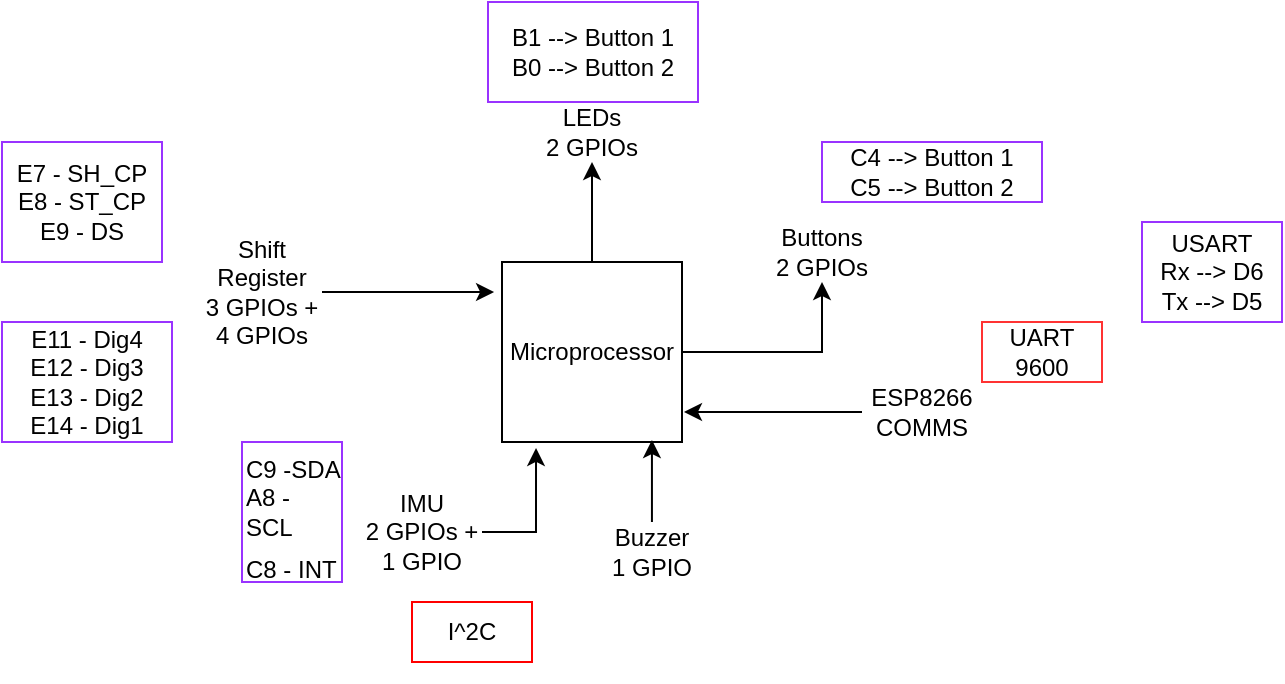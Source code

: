 <mxfile version="21.2.1">
  <diagram name="Page-1" id="WZ15sJ0BULf-M4hAFvwD">
    <mxGraphModel dx="1290" dy="566" grid="1" gridSize="10" guides="1" tooltips="1" connect="1" arrows="1" fold="1" page="1" pageScale="1" pageWidth="850" pageHeight="1100" math="0" shadow="0">
      <root>
        <mxCell id="0" />
        <mxCell id="1" parent="0" />
        <mxCell id="UoB_V_0DjsXN9Qiyl-jk-9" style="edgeStyle=orthogonalEdgeStyle;rounded=0;orthogonalLoop=1;jettySize=auto;html=1;entryX=0.5;entryY=1;entryDx=0;entryDy=0;" edge="1" parent="1" source="UoB_V_0DjsXN9Qiyl-jk-1" target="UoB_V_0DjsXN9Qiyl-jk-2">
          <mxGeometry relative="1" as="geometry" />
        </mxCell>
        <mxCell id="UoB_V_0DjsXN9Qiyl-jk-10" style="edgeStyle=orthogonalEdgeStyle;rounded=0;orthogonalLoop=1;jettySize=auto;html=1;entryX=0.5;entryY=1;entryDx=0;entryDy=0;" edge="1" parent="1" source="UoB_V_0DjsXN9Qiyl-jk-1" target="UoB_V_0DjsXN9Qiyl-jk-5">
          <mxGeometry relative="1" as="geometry" />
        </mxCell>
        <mxCell id="UoB_V_0DjsXN9Qiyl-jk-1" value="Microprocessor" style="whiteSpace=wrap;html=1;aspect=fixed;" vertex="1" parent="1">
          <mxGeometry x="380" y="290" width="90" height="90" as="geometry" />
        </mxCell>
        <mxCell id="UoB_V_0DjsXN9Qiyl-jk-2" value="&lt;div&gt;LEDs&lt;/div&gt;&lt;div&gt;2 GPIOs&lt;br&gt;&lt;/div&gt;" style="text;html=1;strokeColor=none;fillColor=none;align=center;verticalAlign=middle;whiteSpace=wrap;rounded=0;" vertex="1" parent="1">
          <mxGeometry x="395" y="210" width="60" height="30" as="geometry" />
        </mxCell>
        <mxCell id="UoB_V_0DjsXN9Qiyl-jk-12" style="edgeStyle=orthogonalEdgeStyle;rounded=0;orthogonalLoop=1;jettySize=auto;html=1;entryX=1.011;entryY=0.833;entryDx=0;entryDy=0;entryPerimeter=0;" edge="1" parent="1" source="UoB_V_0DjsXN9Qiyl-jk-3" target="UoB_V_0DjsXN9Qiyl-jk-1">
          <mxGeometry relative="1" as="geometry" />
        </mxCell>
        <mxCell id="UoB_V_0DjsXN9Qiyl-jk-3" value="&lt;div&gt;ESP8266&lt;/div&gt;&lt;div&gt;COMMS&lt;br&gt;&lt;/div&gt;" style="text;html=1;strokeColor=none;fillColor=none;align=center;verticalAlign=middle;whiteSpace=wrap;rounded=0;" vertex="1" parent="1">
          <mxGeometry x="560" y="350" width="60" height="30" as="geometry" />
        </mxCell>
        <mxCell id="UoB_V_0DjsXN9Qiyl-jk-5" value="&lt;div&gt;Buttons&lt;br&gt;&lt;/div&gt;&lt;div&gt;2 GPIOs&lt;br&gt;&lt;/div&gt;" style="text;html=1;strokeColor=none;fillColor=none;align=center;verticalAlign=middle;whiteSpace=wrap;rounded=0;" vertex="1" parent="1">
          <mxGeometry x="510" y="270" width="60" height="30" as="geometry" />
        </mxCell>
        <mxCell id="UoB_V_0DjsXN9Qiyl-jk-17" style="edgeStyle=orthogonalEdgeStyle;rounded=0;orthogonalLoop=1;jettySize=auto;html=1;entryX=0.833;entryY=0.989;entryDx=0;entryDy=0;entryPerimeter=0;" edge="1" parent="1" source="UoB_V_0DjsXN9Qiyl-jk-6" target="UoB_V_0DjsXN9Qiyl-jk-1">
          <mxGeometry relative="1" as="geometry" />
        </mxCell>
        <mxCell id="UoB_V_0DjsXN9Qiyl-jk-6" value="&lt;div&gt;Buzzer&lt;/div&gt;&lt;div&gt;1 GPIO&lt;br&gt;&lt;/div&gt;" style="text;html=1;strokeColor=none;fillColor=none;align=center;verticalAlign=middle;whiteSpace=wrap;rounded=0;" vertex="1" parent="1">
          <mxGeometry x="425" y="420" width="60" height="30" as="geometry" />
        </mxCell>
        <mxCell id="UoB_V_0DjsXN9Qiyl-jk-18" style="edgeStyle=orthogonalEdgeStyle;rounded=0;orthogonalLoop=1;jettySize=auto;html=1;entryX=-0.044;entryY=0.167;entryDx=0;entryDy=0;entryPerimeter=0;" edge="1" parent="1" source="UoB_V_0DjsXN9Qiyl-jk-7" target="UoB_V_0DjsXN9Qiyl-jk-1">
          <mxGeometry relative="1" as="geometry" />
        </mxCell>
        <mxCell id="UoB_V_0DjsXN9Qiyl-jk-7" value="&lt;div&gt;Shift Register&lt;/div&gt;&lt;div&gt;3 GPIOs + 4 GPIOs&lt;br&gt;&lt;/div&gt;" style="text;html=1;strokeColor=none;fillColor=none;align=center;verticalAlign=middle;whiteSpace=wrap;rounded=0;" vertex="1" parent="1">
          <mxGeometry x="230" y="290" width="60" height="30" as="geometry" />
        </mxCell>
        <mxCell id="UoB_V_0DjsXN9Qiyl-jk-29" style="edgeStyle=orthogonalEdgeStyle;rounded=0;orthogonalLoop=1;jettySize=auto;html=1;entryX=0.189;entryY=1.033;entryDx=0;entryDy=0;entryPerimeter=0;" edge="1" parent="1" source="UoB_V_0DjsXN9Qiyl-jk-8" target="UoB_V_0DjsXN9Qiyl-jk-1">
          <mxGeometry relative="1" as="geometry" />
        </mxCell>
        <mxCell id="UoB_V_0DjsXN9Qiyl-jk-8" value="&lt;div&gt;IMU&lt;/div&gt;&lt;div&gt;2 GPIOs + 1 GPIO&lt;br&gt;&lt;/div&gt;" style="text;html=1;strokeColor=none;fillColor=none;align=center;verticalAlign=middle;whiteSpace=wrap;rounded=0;" vertex="1" parent="1">
          <mxGeometry x="310" y="410" width="60" height="30" as="geometry" />
        </mxCell>
        <mxCell id="UoB_V_0DjsXN9Qiyl-jk-13" value="I^2C" style="text;html=1;strokeColor=#FF0000;fillColor=none;align=center;verticalAlign=middle;whiteSpace=wrap;rounded=0;" vertex="1" parent="1">
          <mxGeometry x="335" y="460" width="60" height="30" as="geometry" />
        </mxCell>
        <mxCell id="UoB_V_0DjsXN9Qiyl-jk-15" value="UART 9600" style="text;html=1;strokeColor=#FF3333;fillColor=none;align=center;verticalAlign=middle;whiteSpace=wrap;rounded=0;" vertex="1" parent="1">
          <mxGeometry x="620" y="320" width="60" height="30" as="geometry" />
        </mxCell>
        <mxCell id="UoB_V_0DjsXN9Qiyl-jk-19" value="&lt;div&gt;USART&lt;/div&gt;&lt;div&gt;Rx --&amp;gt; D6&lt;br&gt;&lt;/div&gt;&lt;div&gt;Tx --&amp;gt; D5&lt;br&gt;&lt;/div&gt;" style="text;html=1;strokeColor=#9933FF;fillColor=none;align=center;verticalAlign=middle;whiteSpace=wrap;rounded=0;" vertex="1" parent="1">
          <mxGeometry x="700" y="270" width="70" height="50" as="geometry" />
        </mxCell>
        <mxCell id="UoB_V_0DjsXN9Qiyl-jk-20" value="&lt;div&gt;C4 --&amp;gt; Button 1&lt;br&gt;&lt;/div&gt;&lt;div&gt;C5 --&amp;gt; Button 2&lt;br&gt;&lt;/div&gt;" style="text;html=1;strokeColor=#9933FF;fillColor=none;align=center;verticalAlign=middle;whiteSpace=wrap;rounded=0;" vertex="1" parent="1">
          <mxGeometry x="540" y="230" width="110" height="30" as="geometry" />
        </mxCell>
        <mxCell id="UoB_V_0DjsXN9Qiyl-jk-21" value="&lt;div&gt;B1 --&amp;gt; Button 1&lt;br&gt;&lt;/div&gt;&lt;div&gt;B0 --&amp;gt; Button 2&lt;br&gt;&lt;/div&gt;" style="text;html=1;strokeColor=#9933FF;fillColor=none;align=center;verticalAlign=middle;whiteSpace=wrap;rounded=0;" vertex="1" parent="1">
          <mxGeometry x="373" y="160" width="105" height="50" as="geometry" />
        </mxCell>
        <mxCell id="UoB_V_0DjsXN9Qiyl-jk-23" value="&lt;div&gt;E7 - SH_CP&lt;br&gt;&lt;/div&gt;&lt;div&gt;E8 - ST_CP&lt;br&gt;&lt;/div&gt;&lt;div&gt;E9 - DS&lt;br&gt;&lt;/div&gt;" style="text;html=1;strokeColor=#9933FF;fillColor=none;align=center;verticalAlign=middle;whiteSpace=wrap;rounded=0;" vertex="1" parent="1">
          <mxGeometry x="130" y="230" width="80" height="60" as="geometry" />
        </mxCell>
        <mxCell id="UoB_V_0DjsXN9Qiyl-jk-24" value="&lt;div&gt;E11 - Dig4&lt;br&gt;&lt;/div&gt;&lt;div&gt;E12 - Dig3&lt;br&gt;&lt;/div&gt;&lt;div&gt;E13 - Dig2&lt;br&gt;&lt;/div&gt;&lt;div&gt;E14 - Dig1&lt;br&gt;&lt;/div&gt;" style="text;html=1;strokeColor=#9933FF;fillColor=none;align=center;verticalAlign=middle;whiteSpace=wrap;rounded=0;" vertex="1" parent="1">
          <mxGeometry x="130" y="320" width="85" height="60" as="geometry" />
        </mxCell>
        <mxCell id="UoB_V_0DjsXN9Qiyl-jk-26" value="&lt;div&gt;C9 -SDA&lt;/div&gt;&lt;div&gt;A8 - SCL&lt;br&gt;&lt;/div&gt;" style="text;whiteSpace=wrap;html=1;strokeColor=#9933FF;" vertex="1" parent="1">
          <mxGeometry x="250" y="380" width="50" height="70" as="geometry" />
        </mxCell>
        <mxCell id="UoB_V_0DjsXN9Qiyl-jk-27" value="C8 - INT" style="text;whiteSpace=wrap;html=1;" vertex="1" parent="1">
          <mxGeometry x="250" y="430" width="80" height="70" as="geometry" />
        </mxCell>
      </root>
    </mxGraphModel>
  </diagram>
</mxfile>
